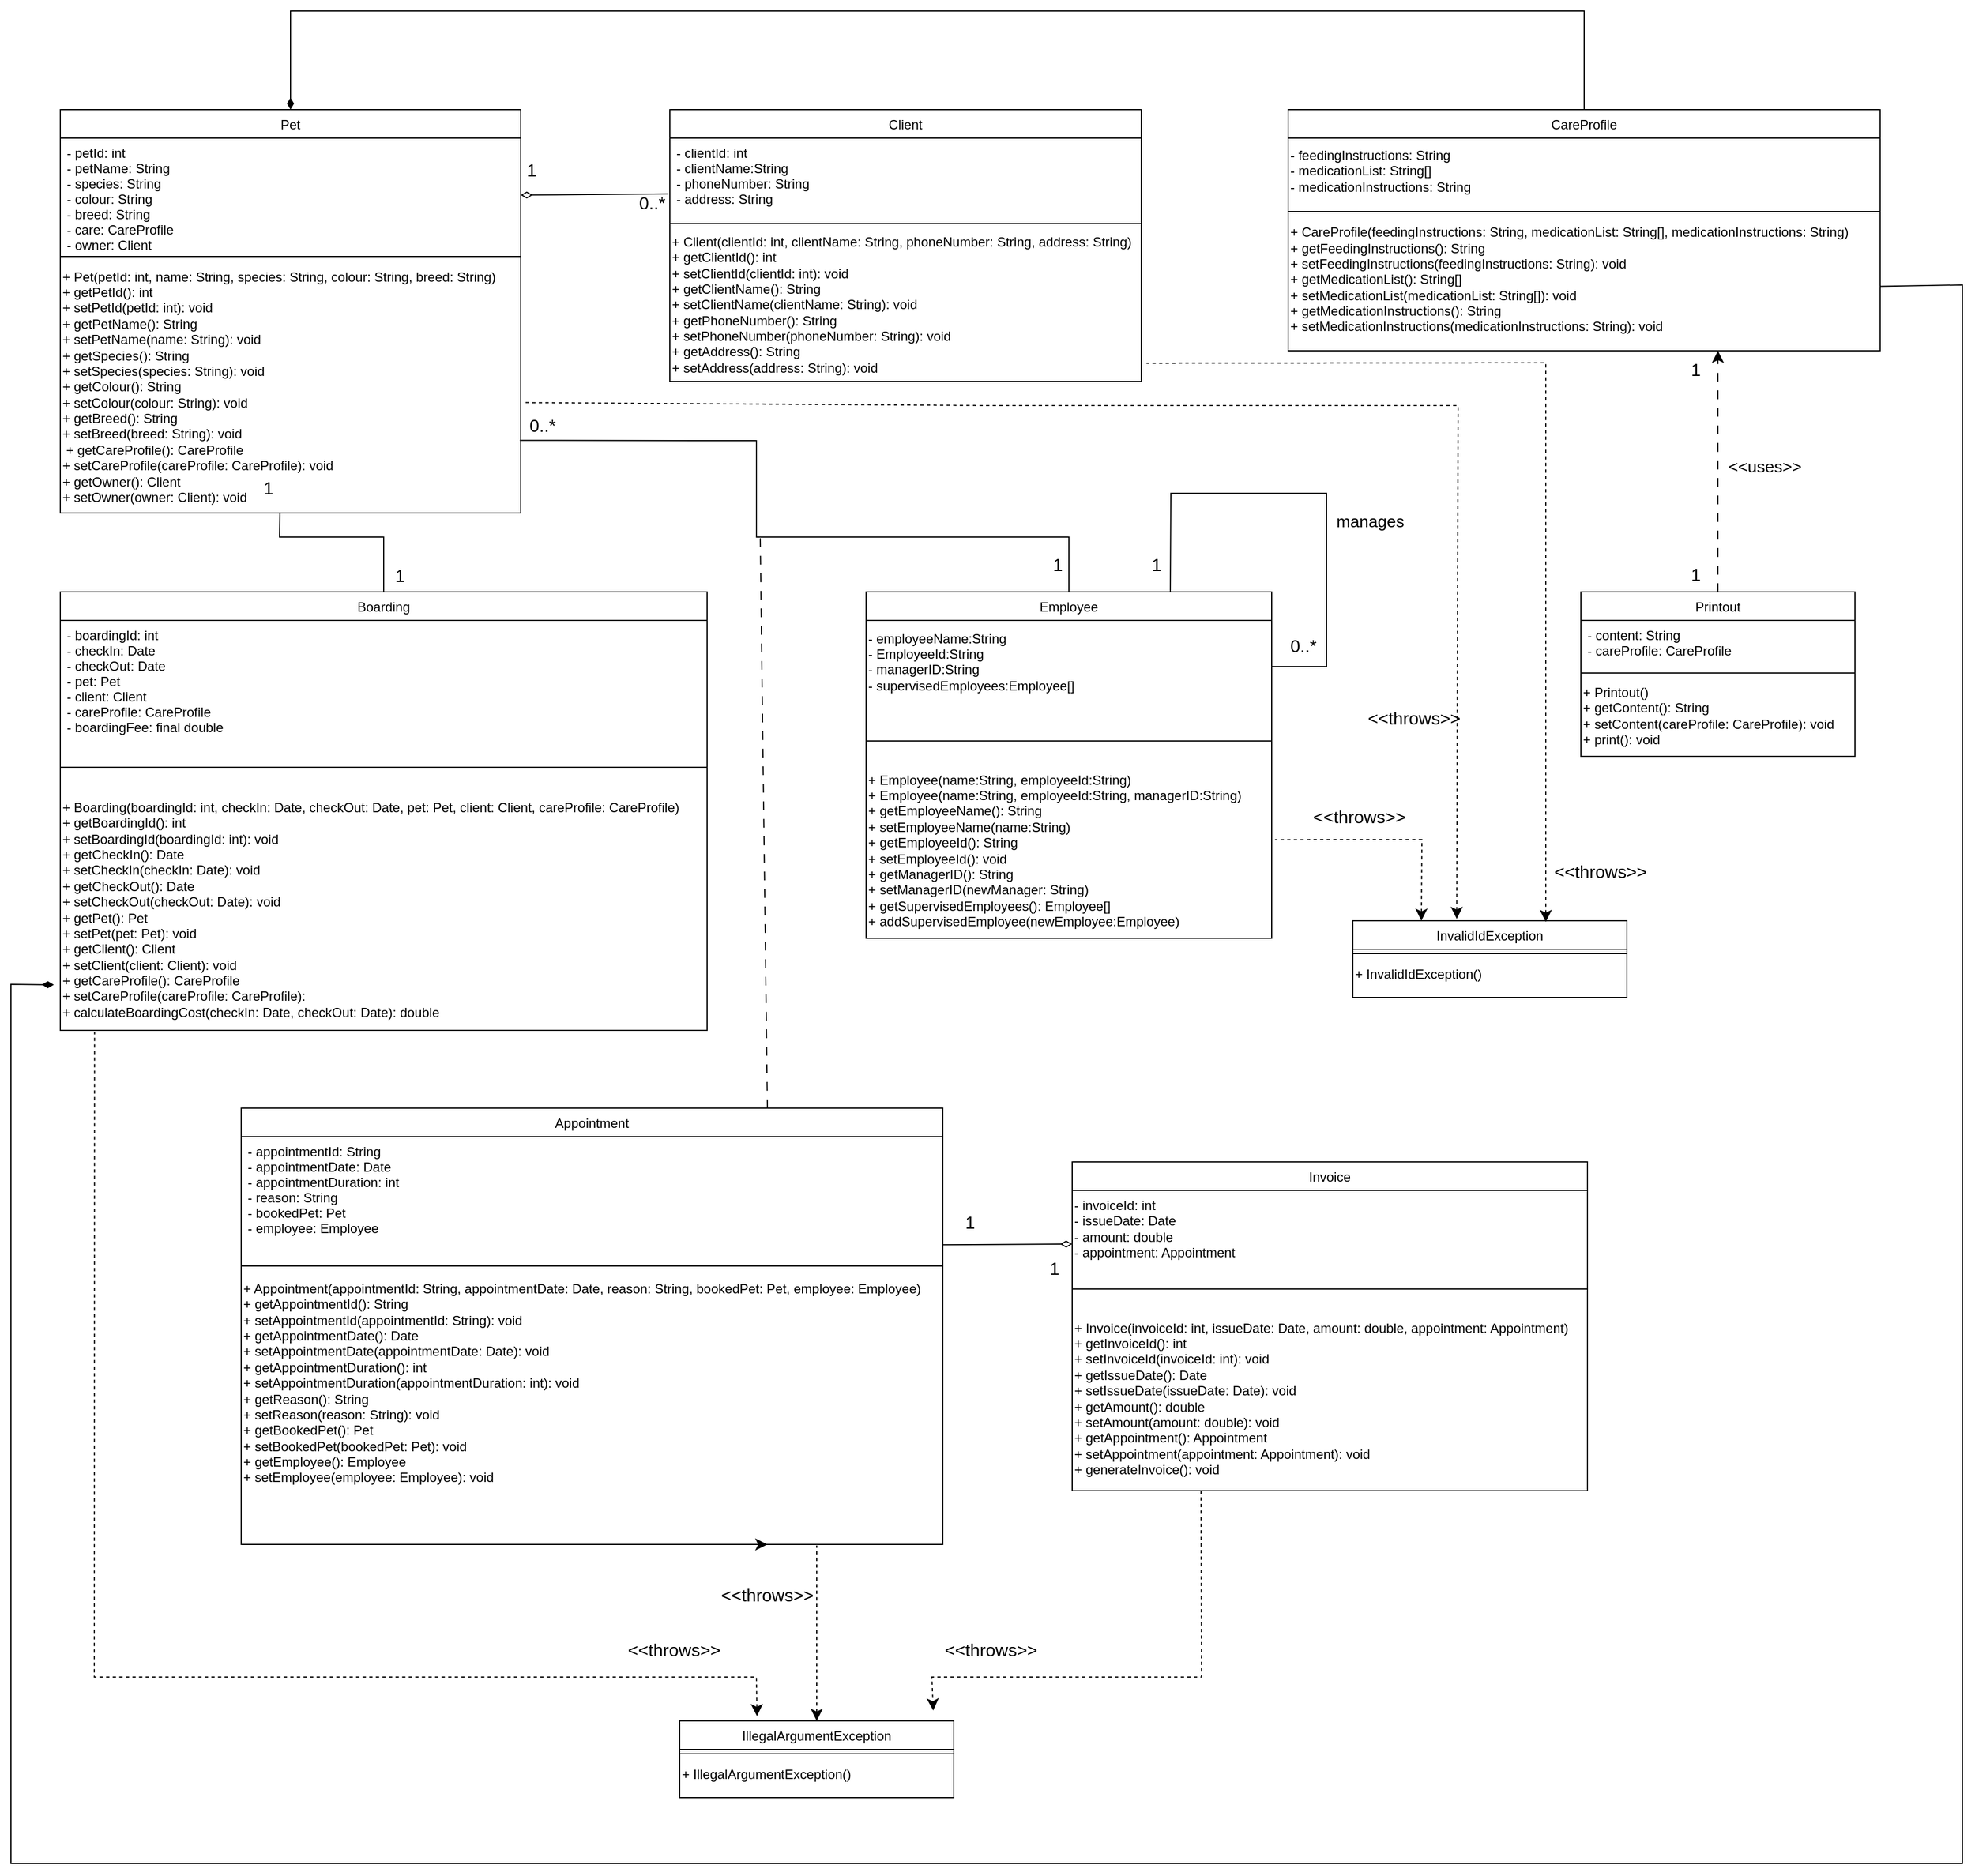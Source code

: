 <mxfile>
    <diagram id="Ht1ZjIOLPsYTiyKKzyRw" name="Page-1">
        <mxGraphModel dx="1470" dy="1567" grid="1" gridSize="10" guides="1" tooltips="1" connect="1" arrows="1" fold="1" page="1" pageScale="1" pageWidth="850" pageHeight="1100" math="0" shadow="0">
            <root>
                <mxCell id="0"/>
                <mxCell id="1" parent="0"/>
                <mxCell id="2" value="Pet" style="swimlane;fontStyle=0;align=center;verticalAlign=top;childLayout=stackLayout;horizontal=1;startSize=26;horizontalStack=0;resizeParent=1;resizeLast=0;collapsible=1;marginBottom=0;rounded=0;shadow=0;strokeWidth=1;" vertex="1" parent="1">
                    <mxGeometry x="-715" y="90" width="420" height="368" as="geometry">
                        <mxRectangle x="550" y="140" width="160" height="26" as="alternateBounds"/>
                    </mxGeometry>
                </mxCell>
                <mxCell id="3" value="- petId: int&#10;- petName: String&#10;- species: String&#10;- colour: String&#10;- breed: String&#10;- care: CareProfile&#10;- owner: Client&#10;&#10;" style="text;align=left;verticalAlign=top;spacingLeft=4;spacingRight=4;overflow=hidden;rotatable=0;points=[[0,0.5],[1,0.5]];portConstraint=eastwest;" vertex="1" parent="2">
                    <mxGeometry y="26" width="420" height="104" as="geometry"/>
                </mxCell>
                <mxCell id="4" value="" style="line;html=1;strokeWidth=1;align=left;verticalAlign=middle;spacingTop=-1;spacingLeft=3;spacingRight=3;rotatable=0;labelPosition=right;points=[];portConstraint=eastwest;" vertex="1" parent="2">
                    <mxGeometry y="130" width="420" height="8" as="geometry"/>
                </mxCell>
                <mxCell id="5" value="&lt;div&gt;&lt;span style=&quot;background-color: initial;&quot;&gt;+ Pet(&lt;/span&gt;&lt;span style=&quot;background-color: initial;&quot;&gt;petId: int,&amp;nbsp;&lt;/span&gt;&lt;span style=&quot;background-color: initial;&quot;&gt;name: String, &lt;/span&gt;&lt;span style=&quot;background-color: initial;&quot;&gt;species: String,&lt;/span&gt;&lt;span style=&quot;background-color: initial;&quot;&gt;&amp;nbsp;colour: String, &lt;/span&gt;&lt;span style=&quot;background-color: initial;&quot;&gt;breed: String)&lt;/span&gt;&lt;br&gt;&lt;/div&gt;&lt;div&gt;+ getPetId(): int&lt;/div&gt;&lt;div&gt;+ setPetId(petId: int): void&lt;/div&gt;&lt;div&gt;+ getPetName(): String&lt;/div&gt;&lt;div style=&quot;&quot;&gt;+ setPetName(name: String): void&lt;/div&gt;&lt;div style=&quot;&quot;&gt;+ getSpecies(): String&lt;/div&gt;&lt;div&gt;+ setSpecies(species: String): void&lt;/div&gt;&lt;div&gt;+ getColour(): String&lt;/div&gt;&lt;div&gt;+ setColour(colour: String): void&amp;nbsp;&lt;/div&gt;&lt;div&gt;+ getBreed(): String&lt;/div&gt;&lt;div&gt;+ setBreed(breed: String): void&lt;/div&gt;&lt;div&gt;&amp;nbsp;+ getCareProfile(): CareProfile&lt;/div&gt;&lt;div&gt;+ setCareProfile(careProfile: CareProfile): void&lt;br&gt;&lt;/div&gt;&lt;div&gt;&lt;div&gt;+ getOwner(): Client&lt;/div&gt;&lt;div&gt;+ setOwner(owner: Client): void&lt;/div&gt;&lt;/div&gt;" style="text;html=1;align=left;verticalAlign=middle;resizable=0;points=[];autosize=1;strokeColor=none;fillColor=none;" vertex="1" parent="2">
                    <mxGeometry y="138" width="420" height="230" as="geometry"/>
                </mxCell>
                <mxCell id="6" value="Client" style="swimlane;fontStyle=0;align=center;verticalAlign=top;childLayout=stackLayout;horizontal=1;startSize=26;horizontalStack=0;resizeParent=1;resizeLast=0;collapsible=1;marginBottom=0;rounded=0;shadow=0;strokeWidth=1;" vertex="1" parent="1">
                    <mxGeometry x="-159" y="90" width="430" height="248" as="geometry">
                        <mxRectangle x="550" y="140" width="160" height="26" as="alternateBounds"/>
                    </mxGeometry>
                </mxCell>
                <mxCell id="7" value="- clientId: int&#10;- clientName:String&#10;- phoneNumber: String&#10;- address: String" style="text;align=left;verticalAlign=top;spacingLeft=4;spacingRight=4;overflow=hidden;rotatable=0;points=[[0,0.5],[1,0.5]];portConstraint=eastwest;" vertex="1" parent="6">
                    <mxGeometry y="26" width="430" height="74" as="geometry"/>
                </mxCell>
                <mxCell id="8" value="" style="line;html=1;strokeWidth=1;align=left;verticalAlign=middle;spacingTop=-1;spacingLeft=3;spacingRight=3;rotatable=0;labelPosition=right;points=[];portConstraint=eastwest;" vertex="1" parent="6">
                    <mxGeometry y="100" width="430" height="8" as="geometry"/>
                </mxCell>
                <mxCell id="9" value="&lt;div&gt;+ Client(clientId: int, clientName: String, phoneNumber: String, address: String)&lt;/div&gt;&lt;div&gt;+ getClientId(): int&amp;nbsp;&lt;/div&gt;&lt;div&gt;+ setClientId(clientId: int): void&lt;/div&gt;&lt;div&gt;+ getClientName(): String&lt;/div&gt;&lt;div&gt;+ setClientName(clientName: String): void&lt;/div&gt;&lt;div&gt;+ getPhoneNumber(): String&lt;/div&gt;&lt;div&gt;+ setPhoneNumber(phoneNumber: String): void&lt;/div&gt;&lt;div&gt;+ getAddress(): String&lt;/div&gt;&lt;div&gt;+ setAddress(address: String): void&amp;nbsp;&lt;/div&gt;" style="text;html=1;align=left;verticalAlign=middle;resizable=0;points=[];autosize=1;strokeColor=none;fillColor=none;" vertex="1" parent="6">
                    <mxGeometry y="108" width="430" height="140" as="geometry"/>
                </mxCell>
                <mxCell id="10" style="edgeStyle=none;curved=0;rounded=0;orthogonalLoop=1;jettySize=auto;html=1;exitX=0.5;exitY=0;exitDx=0;exitDy=0;entryX=0.5;entryY=0;entryDx=0;entryDy=0;fontSize=12;startSize=8;endSize=8;endArrow=diamondThin;endFill=1;" edge="1" parent="1" source="11" target="2">
                    <mxGeometry relative="1" as="geometry">
                        <Array as="points">
                            <mxPoint x="675"/>
                            <mxPoint x="70"/>
                            <mxPoint x="-505"/>
                        </Array>
                    </mxGeometry>
                </mxCell>
                <mxCell id="11" value="CareProfile" style="swimlane;fontStyle=0;align=center;verticalAlign=top;childLayout=stackLayout;horizontal=1;startSize=26;horizontalStack=0;resizeParent=1;resizeLast=0;collapsible=1;marginBottom=0;rounded=0;shadow=0;strokeWidth=1;" vertex="1" parent="1">
                    <mxGeometry x="405" y="90" width="540" height="220" as="geometry">
                        <mxRectangle x="550" y="140" width="160" height="26" as="alternateBounds"/>
                    </mxGeometry>
                </mxCell>
                <mxCell id="12" value="&lt;span style=&quot;&quot;&gt;- feedingInstructions: String&lt;/span&gt;&lt;br style=&quot;padding: 0px; margin: 0px;&quot;&gt;&lt;div style=&quot;&quot;&gt;&lt;span style=&quot;background-color: initial;&quot;&gt;- medicationList: String[]&lt;/span&gt;&lt;/div&gt;&lt;span style=&quot;&quot;&gt;&lt;div style=&quot;&quot;&gt;&lt;span style=&quot;background-color: initial;&quot;&gt;- medicationInstructions: String&lt;/span&gt;&lt;/div&gt;&lt;/span&gt;" style="text;html=1;align=left;verticalAlign=middle;resizable=0;points=[];autosize=1;strokeColor=none;fillColor=none;" vertex="1" parent="11">
                    <mxGeometry y="26" width="540" height="60" as="geometry"/>
                </mxCell>
                <mxCell id="13" value="" style="line;html=1;strokeWidth=1;align=left;verticalAlign=middle;spacingTop=-1;spacingLeft=3;spacingRight=3;rotatable=0;labelPosition=right;points=[];portConstraint=eastwest;" vertex="1" parent="11">
                    <mxGeometry y="86" width="540" height="14" as="geometry"/>
                </mxCell>
                <mxCell id="14" value="&lt;div&gt;+ CareProfile(feedingInstructions: String, medicationList: String[], medicationInstructions: String)&lt;/div&gt;&lt;div&gt;+ getFeedingInstructions(): String&lt;/div&gt;&lt;div&gt;+ setFeedingInstructions(feedingInstructions: String): void&lt;/div&gt;&lt;div&gt;+ getMedicationList(): String[]&lt;/div&gt;&lt;div&gt;+ setMedicationList(medicationList: String[]): void&lt;/div&gt;&lt;div&gt;+ getMedicationInstructions(): String&lt;/div&gt;&lt;div&gt;+ setMedicationInstructions(medicationInstructions: String): void&lt;/div&gt;" style="text;html=1;align=left;verticalAlign=middle;resizable=0;points=[];autosize=1;strokeColor=none;fillColor=none;" vertex="1" parent="11">
                    <mxGeometry y="100" width="540" height="110" as="geometry"/>
                </mxCell>
                <mxCell id="15" value="Boarding" style="swimlane;fontStyle=0;align=center;verticalAlign=top;childLayout=stackLayout;horizontal=1;startSize=26;horizontalStack=0;resizeParent=1;resizeLast=0;collapsible=1;marginBottom=0;rounded=0;shadow=0;strokeWidth=1;" vertex="1" parent="1">
                    <mxGeometry x="-715" y="530" width="590" height="400" as="geometry">
                        <mxRectangle x="550" y="140" width="160" height="26" as="alternateBounds"/>
                    </mxGeometry>
                </mxCell>
                <mxCell id="16" value="- boardingId: int&#10;- checkIn: Date&#10;- checkOut: Date&#10;- pet: Pet&#10;- client: Client&#10;- careProfile: CareProfile&#10;- boardingFee: final double&#10;" style="text;align=left;verticalAlign=top;spacingLeft=4;spacingRight=4;overflow=hidden;rotatable=0;points=[[0,0.5],[1,0.5]];portConstraint=eastwest;" vertex="1" parent="15">
                    <mxGeometry y="26" width="590" height="114" as="geometry"/>
                </mxCell>
                <mxCell id="17" value="" style="line;html=1;strokeWidth=1;align=left;verticalAlign=middle;spacingTop=-1;spacingLeft=3;spacingRight=3;rotatable=0;labelPosition=right;points=[];portConstraint=eastwest;" vertex="1" parent="15">
                    <mxGeometry y="140" width="590" height="40" as="geometry"/>
                </mxCell>
                <mxCell id="18" value="&lt;div&gt;+ Boarding(boardingId: int, checkIn: Date, checkOut: Date, pet: Pet, client: Client, careProfile: CareProfile)&lt;/div&gt;&lt;div&gt;+ getBoardingId(): int&lt;/div&gt;&lt;div&gt;+ setBoardingId(boardingId: int): void&lt;/div&gt;&lt;div&gt;+ getCheckIn(): Date&lt;/div&gt;&lt;div&gt;+ setCheckIn(checkIn: Date): void&lt;/div&gt;&lt;div&gt;+ getCheckOut(): Date&lt;/div&gt;&lt;div&gt;+ setCheckOut(checkOut: Date): void&lt;/div&gt;&lt;div&gt;+ getPet(): Pet&lt;/div&gt;&lt;div&gt;+ setPet(pet: Pet): void&lt;/div&gt;&lt;div&gt;+ getClient(): Client&lt;/div&gt;&lt;div&gt;+ setClient(client: Client): void&lt;/div&gt;&lt;div&gt;+ getCareProfile(): CareProfile&lt;/div&gt;&lt;div&gt;+ setCareProfile(careProfile: CareProfile):&lt;/div&gt;&lt;div&gt;+ calculateBoardingCost(&lt;span style=&quot;background-color: initial;&quot;&gt;checkIn: Date, checkOut: Date&lt;/span&gt;&lt;span style=&quot;background-color: initial;&quot;&gt;): double&lt;/span&gt;&lt;/div&gt;" style="text;html=1;align=left;verticalAlign=middle;resizable=0;points=[];autosize=1;strokeColor=none;fillColor=none;" vertex="1" parent="15">
                    <mxGeometry y="180" width="590" height="220" as="geometry"/>
                </mxCell>
                <mxCell id="19" style="edgeStyle=none;curved=1;rounded=0;orthogonalLoop=1;jettySize=auto;html=1;exitX=0.5;exitY=0;exitDx=0;exitDy=0;fontSize=12;startSize=8;endSize=8;dashed=1;dashPattern=8 8;" edge="1" parent="1" source="20">
                    <mxGeometry relative="1" as="geometry">
                        <mxPoint x="797" y="310" as="targetPoint"/>
                    </mxGeometry>
                </mxCell>
                <mxCell id="20" value="Printout" style="swimlane;fontStyle=0;align=center;verticalAlign=top;childLayout=stackLayout;horizontal=1;startSize=26;horizontalStack=0;resizeParent=1;resizeLast=0;collapsible=1;marginBottom=0;rounded=0;shadow=0;strokeWidth=1;" vertex="1" parent="1">
                    <mxGeometry x="672" y="530" width="250" height="150" as="geometry">
                        <mxRectangle x="550" y="140" width="160" height="26" as="alternateBounds"/>
                    </mxGeometry>
                </mxCell>
                <mxCell id="21" value="- content: String&#10;- careProfile: CareProfile   " style="text;align=left;verticalAlign=top;spacingLeft=4;spacingRight=4;overflow=hidden;rotatable=0;points=[[0,0.5],[1,0.5]];portConstraint=eastwest;" vertex="1" parent="20">
                    <mxGeometry y="26" width="250" height="44" as="geometry"/>
                </mxCell>
                <mxCell id="22" value="" style="line;html=1;strokeWidth=1;align=left;verticalAlign=middle;spacingTop=-1;spacingLeft=3;spacingRight=3;rotatable=0;labelPosition=right;points=[];portConstraint=eastwest;" vertex="1" parent="20">
                    <mxGeometry y="70" width="250" height="8" as="geometry"/>
                </mxCell>
                <mxCell id="23" value="&lt;div&gt;+ Printout()&lt;/div&gt;&lt;div&gt;+ getContent(): String&lt;/div&gt;&lt;div&gt;+ setContent(careProfile: CareProfile): void&lt;/div&gt;&lt;div&gt;+ print(): void&lt;/div&gt;" style="text;html=1;align=left;verticalAlign=middle;resizable=0;points=[];autosize=1;strokeColor=none;fillColor=none;" vertex="1" parent="20">
                    <mxGeometry y="78" width="250" height="70" as="geometry"/>
                </mxCell>
                <mxCell id="24" value="Employee" style="swimlane;fontStyle=0;align=center;verticalAlign=top;childLayout=stackLayout;horizontal=1;startSize=26;horizontalStack=0;resizeParent=1;resizeLast=0;collapsible=1;marginBottom=0;rounded=0;shadow=0;strokeWidth=1;" vertex="1" parent="1">
                    <mxGeometry x="20" y="530" width="370" height="316" as="geometry">
                        <mxRectangle x="550" y="140" width="160" height="26" as="alternateBounds"/>
                    </mxGeometry>
                </mxCell>
                <mxCell id="25" value="&lt;div&gt;- employeeName:String&lt;/div&gt;&lt;div&gt;- EmployeeId:String&lt;/div&gt;&lt;div&gt;- managerID:String&lt;/div&gt;&lt;div&gt;- supervisedEmployees:Employee[]&lt;/div&gt;&lt;div&gt;&lt;br&gt;&lt;/div&gt;" style="text;html=1;align=left;verticalAlign=middle;resizable=0;points=[];autosize=1;strokeColor=none;fillColor=none;" vertex="1" parent="24">
                    <mxGeometry y="26" width="370" height="90" as="geometry"/>
                </mxCell>
                <mxCell id="26" value="" style="line;html=1;strokeWidth=1;align=left;verticalAlign=middle;spacingTop=-1;spacingLeft=3;spacingRight=3;rotatable=0;labelPosition=right;points=[];portConstraint=eastwest;" vertex="1" parent="24">
                    <mxGeometry y="116" width="370" height="40" as="geometry"/>
                </mxCell>
                <mxCell id="27" value="&lt;div&gt;+ Employee(name:String, employeeId:String)&lt;br&gt;+ Employee(name:String, employeeId:String, managerID:String)&lt;br&gt;+ getEmployeeName(): String&lt;br&gt;+ setEmployeeName(name:String)&lt;br&gt;+ getEmployeeId(): String&lt;/div&gt;&lt;div&gt;+ setEmployeeId(): void&lt;br&gt;+ getManagerID(): String&lt;br&gt;+ setManagerID(newManager: String)&lt;br&gt;+ getSupervisedEmployees(): Employee[]&lt;/div&gt;&lt;div&gt;+ addSupervisedEmployee(newEmployee:Employee)&lt;br&gt;&lt;/div&gt;" style="text;html=1;align=left;verticalAlign=middle;resizable=0;points=[];autosize=1;strokeColor=none;fillColor=none;" vertex="1" parent="24">
                    <mxGeometry y="156" width="370" height="160" as="geometry"/>
                </mxCell>
                <mxCell id="28" style="edgeStyle=none;curved=0;rounded=0;orthogonalLoop=1;jettySize=auto;html=1;exitX=0.75;exitY=0;exitDx=0;exitDy=0;entryX=0.999;entryY=0.468;entryDx=0;entryDy=0;entryPerimeter=0;fontSize=12;startSize=8;endSize=8;endArrow=none;endFill=0;" edge="1" parent="24" source="24" target="25">
                    <mxGeometry relative="1" as="geometry">
                        <Array as="points">
                            <mxPoint x="278" y="-90"/>
                            <mxPoint x="420" y="-90"/>
                            <mxPoint x="420" y="68"/>
                        </Array>
                    </mxGeometry>
                </mxCell>
                <mxCell id="29" style="edgeStyle=none;curved=1;rounded=0;orthogonalLoop=1;jettySize=auto;html=1;exitX=0.75;exitY=0;exitDx=0;exitDy=0;fontSize=12;startSize=8;endSize=8;dashed=1;endArrow=none;endFill=0;dashPattern=8 8;" edge="1" parent="1" source="30">
                    <mxGeometry relative="1" as="geometry">
                        <mxPoint x="-76.538" y="480" as="targetPoint"/>
                    </mxGeometry>
                </mxCell>
                <mxCell id="30" value="Appointment" style="swimlane;fontStyle=0;align=center;verticalAlign=top;childLayout=stackLayout;horizontal=1;startSize=26;horizontalStack=0;resizeParent=1;resizeLast=0;collapsible=1;marginBottom=0;rounded=0;shadow=0;strokeWidth=1;" vertex="1" parent="1">
                    <mxGeometry x="-550" y="1001" width="640" height="398" as="geometry">
                        <mxRectangle x="550" y="140" width="160" height="26" as="alternateBounds"/>
                    </mxGeometry>
                </mxCell>
                <mxCell id="31" value="- appointmentId: String &#10;- appointmentDate: Date&#10;- appointmentDuration: int&#10;- reason: String&#10;- bookedPet: Pet&#10;- employee: Employee" style="text;align=left;verticalAlign=top;spacingLeft=4;spacingRight=4;overflow=hidden;rotatable=0;points=[[0,0.5],[1,0.5]];portConstraint=eastwest;" vertex="1" parent="30">
                    <mxGeometry y="26" width="640" height="114" as="geometry"/>
                </mxCell>
                <mxCell id="32" value="" style="line;html=1;strokeWidth=1;align=left;verticalAlign=middle;spacingTop=-1;spacingLeft=3;spacingRight=3;rotatable=0;labelPosition=right;points=[];portConstraint=eastwest;" vertex="1" parent="30">
                    <mxGeometry y="140" width="640" height="8" as="geometry"/>
                </mxCell>
                <mxCell id="33" value="&lt;div&gt;+ Appointment(appointmentId: String, appointmentDate: Date, reason: String, bookedPet: Pet, employee: Employee)&lt;/div&gt;&lt;div&gt;+ getAppointmentId(): String&lt;/div&gt;&lt;div&gt;+ setAppointmentId(appointmentId: String): void&lt;/div&gt;&lt;div&gt;+ getAppointmentDate(): Date&amp;nbsp;&lt;/div&gt;&lt;div&gt;+ setAppointmentDate(appointmentDate: Date): void&lt;/div&gt;&lt;div&gt;+ getA&lt;span style=&quot;background-color: initial;&quot;&gt;ppointmentDuration(): int&lt;/span&gt;&lt;/div&gt;&lt;div&gt;+ setA&lt;span style=&quot;background-color: initial;&quot;&gt;ppointmentDuration(appointmentDuration: int): void&lt;/span&gt;&lt;/div&gt;&lt;div&gt;+ getReason(): String&amp;nbsp;&lt;/div&gt;&lt;div&gt;+ setReason(reason: String): void&amp;nbsp;&lt;/div&gt;&lt;div&gt;+ getBookedPet(): Pet&lt;/div&gt;&lt;div&gt;+ setBookedPet(bookedPet: Pet): void&lt;/div&gt;&lt;div&gt;+ getEmployee(): Employee&lt;/div&gt;&lt;div&gt;+ setEmployee(employee: Employee): void&lt;/div&gt;&lt;div&gt;&amp;nbsp; &amp;nbsp;&amp;nbsp;&lt;br&gt;&lt;/div&gt;" style="text;html=1;align=left;verticalAlign=middle;resizable=0;points=[];autosize=1;strokeColor=none;fillColor=none;" vertex="1" parent="30">
                    <mxGeometry y="148" width="640" height="220" as="geometry"/>
                </mxCell>
                <mxCell id="34" style="edgeStyle=none;curved=1;rounded=0;orthogonalLoop=1;jettySize=auto;html=1;exitX=0.5;exitY=1;exitDx=0;exitDy=0;entryX=0.75;entryY=1;entryDx=0;entryDy=0;fontSize=12;startSize=8;endSize=8;" edge="1" parent="30">
                    <mxGeometry relative="1" as="geometry">
                        <mxPoint x="320" y="398" as="sourcePoint"/>
                        <mxPoint x="480.0" y="398" as="targetPoint"/>
                    </mxGeometry>
                </mxCell>
                <mxCell id="35" value="Invoice" style="swimlane;fontStyle=0;align=center;verticalAlign=top;childLayout=stackLayout;horizontal=1;startSize=26;horizontalStack=0;resizeParent=1;resizeLast=0;collapsible=1;marginBottom=0;rounded=0;shadow=0;strokeWidth=1;" vertex="1" parent="1">
                    <mxGeometry x="208" y="1050" width="470" height="300" as="geometry">
                        <mxRectangle x="550" y="140" width="160" height="26" as="alternateBounds"/>
                    </mxGeometry>
                </mxCell>
                <mxCell id="36" value="&lt;div&gt;- invoiceId: int&lt;/div&gt;&lt;div&gt;- issueDate: Date&lt;/div&gt;&lt;div&gt;- amount: double&lt;span style=&quot;background-color: initial;&quot;&gt;&amp;nbsp; &amp;nbsp; &amp;nbsp; &amp;nbsp; &amp;nbsp; &amp;nbsp; &amp;nbsp; &amp;nbsp; &amp;nbsp; &amp;nbsp;&lt;/span&gt;&lt;/div&gt;&lt;div&gt;- appointment: Appointment&lt;/div&gt;" style="text;html=1;align=left;verticalAlign=middle;resizable=0;points=[];autosize=1;strokeColor=none;fillColor=none;" vertex="1" parent="35">
                    <mxGeometry y="26" width="470" height="70" as="geometry"/>
                </mxCell>
                <mxCell id="37" value="" style="line;html=1;strokeWidth=1;align=left;verticalAlign=middle;spacingTop=-1;spacingLeft=3;spacingRight=3;rotatable=0;labelPosition=right;points=[];portConstraint=eastwest;" vertex="1" parent="35">
                    <mxGeometry y="96" width="470" height="40" as="geometry"/>
                </mxCell>
                <mxCell id="38" value="&lt;div&gt;&lt;div&gt;+ Invoice(invoiceId: int, issueDate: Date, amount: double, appointment: Appointment)&lt;/div&gt;&lt;div&gt;+ getInvoiceId(): int&amp;nbsp;&lt;/div&gt;&lt;div&gt;+ setInvoiceId(invoiceId: int): void&lt;/div&gt;&lt;div&gt;+ getIssueDate(): Date&lt;/div&gt;&lt;div&gt;+ setIssueDate(issueDate: Date): void&lt;/div&gt;&lt;div&gt;+ getAmount(): double&lt;/div&gt;&lt;div&gt;+ setAmount(amount: double): void&lt;/div&gt;&lt;div&gt;+ getAppointment(): Appointment&lt;/div&gt;&lt;div&gt;+ setAppointment(appointment: Appointment): void&lt;/div&gt;&lt;div&gt;+ generateInvoice(): void&lt;/div&gt;&lt;/div&gt;" style="text;html=1;align=left;verticalAlign=middle;resizable=0;points=[];autosize=1;strokeColor=none;fillColor=none;" vertex="1" parent="35">
                    <mxGeometry y="136" width="470" height="160" as="geometry"/>
                </mxCell>
                <mxCell id="39" style="edgeStyle=none;curved=1;rounded=0;orthogonalLoop=1;jettySize=auto;html=1;exitX=1;exitY=0.5;exitDx=0;exitDy=0;entryX=-0.003;entryY=0.688;entryDx=0;entryDy=0;entryPerimeter=0;fontSize=12;startSize=8;endSize=8;endArrow=none;endFill=0;startArrow=diamondThin;startFill=0;" edge="1" parent="1" source="3" target="7">
                    <mxGeometry relative="1" as="geometry"/>
                </mxCell>
                <mxCell id="40" value="1" style="text;html=1;align=center;verticalAlign=middle;whiteSpace=wrap;rounded=0;fontSize=16;" vertex="1" parent="1">
                    <mxGeometry x="-290" y="140" width="10" height="10" as="geometry"/>
                </mxCell>
                <mxCell id="41" value="0..*" style="text;html=1;align=center;verticalAlign=middle;whiteSpace=wrap;rounded=0;fontSize=16;" vertex="1" parent="1">
                    <mxGeometry x="-180" y="170" width="10" height="10" as="geometry"/>
                </mxCell>
                <mxCell id="42" style="edgeStyle=none;curved=0;rounded=0;orthogonalLoop=1;jettySize=auto;html=1;exitX=0.5;exitY=0;exitDx=0;exitDy=0;entryX=0.477;entryY=0.998;entryDx=0;entryDy=0;entryPerimeter=0;fontSize=12;startSize=8;endSize=8;endArrow=none;endFill=0;startArrow=none;startFill=0;" edge="1" parent="1" source="15" target="5">
                    <mxGeometry relative="1" as="geometry">
                        <Array as="points">
                            <mxPoint x="-420" y="480"/>
                            <mxPoint x="-515" y="480"/>
                        </Array>
                    </mxGeometry>
                </mxCell>
                <mxCell id="43" value="1" style="text;html=1;align=center;verticalAlign=middle;whiteSpace=wrap;rounded=0;fontSize=16;" vertex="1" parent="1">
                    <mxGeometry x="-530" y="430" width="10" height="10" as="geometry"/>
                </mxCell>
                <mxCell id="44" value="1" style="text;html=1;align=center;verticalAlign=middle;whiteSpace=wrap;rounded=0;fontSize=16;" vertex="1" parent="1">
                    <mxGeometry x="-410" y="510" width="10" height="10" as="geometry"/>
                </mxCell>
                <mxCell id="45" style="edgeStyle=none;curved=0;rounded=0;orthogonalLoop=1;jettySize=auto;html=1;exitX=0.5;exitY=0;exitDx=0;exitDy=0;entryX=0.998;entryY=0.712;entryDx=0;entryDy=0;entryPerimeter=0;fontSize=12;startSize=8;endSize=8;startArrow=none;startFill=0;endArrow=none;endFill=0;" edge="1" parent="1" source="24" target="5">
                    <mxGeometry relative="1" as="geometry">
                        <Array as="points">
                            <mxPoint x="205" y="480"/>
                            <mxPoint x="-80" y="480"/>
                            <mxPoint x="-80" y="392"/>
                        </Array>
                    </mxGeometry>
                </mxCell>
                <mxCell id="46" value="0..*" style="text;html=1;align=center;verticalAlign=middle;whiteSpace=wrap;rounded=0;fontSize=16;" vertex="1" parent="1">
                    <mxGeometry x="-280" y="373" width="10" height="10" as="geometry"/>
                </mxCell>
                <mxCell id="47" value="1" style="text;html=1;align=center;verticalAlign=middle;whiteSpace=wrap;rounded=0;fontSize=16;" vertex="1" parent="1">
                    <mxGeometry x="190" y="500" width="10" height="10" as="geometry"/>
                </mxCell>
                <mxCell id="48" value="&lt;font style=&quot;font-size: 15px;&quot;&gt;manages&lt;/font&gt;" style="text;html=1;align=center;verticalAlign=middle;whiteSpace=wrap;rounded=0;fontSize=16;" vertex="1" parent="1">
                    <mxGeometry x="450" y="450" width="60" height="30" as="geometry"/>
                </mxCell>
                <mxCell id="49" value="1" style="text;html=1;align=center;verticalAlign=middle;whiteSpace=wrap;rounded=0;fontSize=16;" vertex="1" parent="1">
                    <mxGeometry x="280" y="500" width="10" height="10" as="geometry"/>
                </mxCell>
                <mxCell id="50" value="0..*" style="text;html=1;align=center;verticalAlign=middle;whiteSpace=wrap;rounded=0;fontSize=16;" vertex="1" parent="1">
                    <mxGeometry x="414" y="574" width="10" height="10" as="geometry"/>
                </mxCell>
                <mxCell id="51" value="&lt;font style=&quot;font-size: 15px;&quot;&gt;&amp;lt;&lt;font style=&quot;font-size: 15px;&quot;&gt;&amp;lt;uses&amp;gt;&amp;gt;&lt;/font&gt;&lt;/font&gt;" style="text;html=1;align=center;verticalAlign=middle;whiteSpace=wrap;rounded=0;fontSize=16;" vertex="1" parent="1">
                    <mxGeometry x="810" y="400" width="60" height="30" as="geometry"/>
                </mxCell>
                <mxCell id="52" value="1" style="text;html=1;align=center;verticalAlign=middle;whiteSpace=wrap;rounded=0;fontSize=16;" vertex="1" parent="1">
                    <mxGeometry x="772" y="322" width="10" height="10" as="geometry"/>
                </mxCell>
                <mxCell id="53" value="1" style="text;html=1;align=center;verticalAlign=middle;whiteSpace=wrap;rounded=0;fontSize=16;" vertex="1" parent="1">
                    <mxGeometry x="772" y="509" width="10" height="10" as="geometry"/>
                </mxCell>
                <mxCell id="54" value="IllegalArgumentException" style="swimlane;fontStyle=0;align=center;verticalAlign=top;childLayout=stackLayout;horizontal=1;startSize=26;horizontalStack=0;resizeParent=1;resizeLast=0;collapsible=1;marginBottom=0;rounded=0;shadow=0;strokeWidth=1;" vertex="1" parent="1">
                    <mxGeometry x="-150" y="1560" width="250" height="70" as="geometry">
                        <mxRectangle x="550" y="140" width="160" height="26" as="alternateBounds"/>
                    </mxGeometry>
                </mxCell>
                <mxCell id="55" value="" style="line;html=1;strokeWidth=1;align=left;verticalAlign=middle;spacingTop=-1;spacingLeft=3;spacingRight=3;rotatable=0;labelPosition=right;points=[];portConstraint=eastwest;" vertex="1" parent="54">
                    <mxGeometry y="26" width="250" height="8" as="geometry"/>
                </mxCell>
                <mxCell id="56" value="+ IllegalArgumentException()" style="text;html=1;align=left;verticalAlign=middle;resizable=0;points=[];autosize=1;strokeColor=none;fillColor=none;" vertex="1" parent="54">
                    <mxGeometry y="34" width="250" height="30" as="geometry"/>
                </mxCell>
                <mxCell id="57" style="edgeStyle=none;curved=0;rounded=0;orthogonalLoop=1;jettySize=auto;html=1;exitX=0.25;exitY=1;exitDx=0;exitDy=0;entryX=0.925;entryY=-0.136;entryDx=0;entryDy=0;entryPerimeter=0;fontSize=12;startSize=8;endSize=8;dashed=1;" edge="1" parent="1" source="35" target="54">
                    <mxGeometry relative="1" as="geometry">
                        <Array as="points">
                            <mxPoint x="326" y="1520"/>
                            <mxPoint x="80" y="1520"/>
                        </Array>
                    </mxGeometry>
                </mxCell>
                <mxCell id="58" style="edgeStyle=none;curved=0;rounded=0;orthogonalLoop=1;jettySize=auto;html=1;exitX=0.5;exitY=0;exitDx=0;exitDy=0;fontSize=12;startSize=8;endSize=8;startArrow=classic;startFill=1;endArrow=none;endFill=0;dashed=1;" edge="1" parent="1" source="54">
                    <mxGeometry relative="1" as="geometry">
                        <mxPoint x="-25" y="1400" as="targetPoint"/>
                    </mxGeometry>
                </mxCell>
                <mxCell id="59" style="edgeStyle=none;curved=0;rounded=0;orthogonalLoop=1;jettySize=auto;html=1;exitX=0.282;exitY=-0.062;exitDx=0;exitDy=0;entryX=0.053;entryY=1.006;entryDx=0;entryDy=0;entryPerimeter=0;fontSize=12;startSize=8;endSize=8;exitPerimeter=0;startArrow=classic;startFill=1;endArrow=none;endFill=0;dashed=1;" edge="1" parent="1" source="54" target="18">
                    <mxGeometry relative="1" as="geometry">
                        <Array as="points">
                            <mxPoint x="-80" y="1520"/>
                            <mxPoint x="-684" y="1520"/>
                        </Array>
                    </mxGeometry>
                </mxCell>
                <mxCell id="60" value="&amp;lt;&amp;lt;throws&amp;gt;&amp;gt;" style="text;html=1;align=center;verticalAlign=middle;whiteSpace=wrap;rounded=0;fontSize=16;" vertex="1" parent="1">
                    <mxGeometry x="-100" y="1430" width="60" height="30" as="geometry"/>
                </mxCell>
                <mxCell id="61" value="&amp;lt;&amp;lt;throws&amp;gt;&amp;gt;" style="text;html=1;align=center;verticalAlign=middle;whiteSpace=wrap;rounded=0;fontSize=16;" vertex="1" parent="1">
                    <mxGeometry x="104" y="1480" width="60" height="30" as="geometry"/>
                </mxCell>
                <mxCell id="62" value="&amp;lt;&amp;lt;throws&amp;gt;&amp;gt;" style="text;html=1;align=center;verticalAlign=middle;whiteSpace=wrap;rounded=0;fontSize=16;" vertex="1" parent="1">
                    <mxGeometry x="-185" y="1480" width="60" height="30" as="geometry"/>
                </mxCell>
                <mxCell id="63" value="InvalidIdException" style="swimlane;fontStyle=0;align=center;verticalAlign=top;childLayout=stackLayout;horizontal=1;startSize=26;horizontalStack=0;resizeParent=1;resizeLast=0;collapsible=1;marginBottom=0;rounded=0;shadow=0;strokeWidth=1;" vertex="1" parent="1">
                    <mxGeometry x="464" y="830" width="250" height="70" as="geometry">
                        <mxRectangle x="550" y="140" width="160" height="26" as="alternateBounds"/>
                    </mxGeometry>
                </mxCell>
                <mxCell id="64" value="" style="line;html=1;strokeWidth=1;align=left;verticalAlign=middle;spacingTop=-1;spacingLeft=3;spacingRight=3;rotatable=0;labelPosition=right;points=[];portConstraint=eastwest;" vertex="1" parent="63">
                    <mxGeometry y="26" width="250" height="8" as="geometry"/>
                </mxCell>
                <mxCell id="65" value="+ InvalidIdException()" style="text;html=1;align=left;verticalAlign=middle;resizable=0;points=[];autosize=1;strokeColor=none;fillColor=none;" vertex="1" parent="63">
                    <mxGeometry y="34" width="250" height="30" as="geometry"/>
                </mxCell>
                <mxCell id="66" style="edgeStyle=none;curved=0;rounded=0;orthogonalLoop=1;jettySize=auto;html=1;exitX=0.25;exitY=0;exitDx=0;exitDy=0;entryX=1.008;entryY=0.438;entryDx=0;entryDy=0;entryPerimeter=0;fontSize=12;startSize=8;endSize=8;dashed=1;startArrow=classic;startFill=1;endArrow=none;endFill=0;" edge="1" parent="1" source="63" target="27">
                    <mxGeometry relative="1" as="geometry">
                        <Array as="points">
                            <mxPoint x="527" y="756"/>
                        </Array>
                    </mxGeometry>
                </mxCell>
                <mxCell id="67" style="edgeStyle=none;curved=0;rounded=0;orthogonalLoop=1;jettySize=auto;html=1;exitX=0.379;exitY=-0.024;exitDx=0;exitDy=0;entryX=1.004;entryY=0.562;entryDx=0;entryDy=0;entryPerimeter=0;fontSize=12;startSize=8;endSize=8;exitPerimeter=0;dashed=1;startArrow=classic;startFill=1;endArrow=none;endFill=0;" edge="1" parent="1" source="63" target="5">
                    <mxGeometry relative="1" as="geometry">
                        <Array as="points">
                            <mxPoint x="560" y="360"/>
                            <mxPoint x="130" y="360"/>
                        </Array>
                    </mxGeometry>
                </mxCell>
                <mxCell id="68" style="edgeStyle=none;curved=0;rounded=0;orthogonalLoop=1;jettySize=auto;html=1;exitX=0.704;exitY=0.016;exitDx=0;exitDy=0;entryX=1.011;entryY=0.881;entryDx=0;entryDy=0;entryPerimeter=0;fontSize=12;startSize=8;endSize=8;exitPerimeter=0;dashed=1;startArrow=classic;startFill=1;endArrow=none;endFill=0;" edge="1" parent="1" source="63" target="9">
                    <mxGeometry relative="1" as="geometry">
                        <Array as="points">
                            <mxPoint x="640" y="321"/>
                        </Array>
                    </mxGeometry>
                </mxCell>
                <mxCell id="69" value="&amp;lt;&amp;lt;throws&amp;gt;&amp;gt;" style="text;html=1;align=center;verticalAlign=middle;whiteSpace=wrap;rounded=0;fontSize=16;" vertex="1" parent="1">
                    <mxGeometry x="660" y="770" width="60" height="30" as="geometry"/>
                </mxCell>
                <mxCell id="70" value="&amp;lt;&amp;lt;throws&amp;gt;&amp;gt;" style="text;html=1;align=center;verticalAlign=middle;whiteSpace=wrap;rounded=0;fontSize=16;" vertex="1" parent="1">
                    <mxGeometry x="440" y="720" width="60" height="30" as="geometry"/>
                </mxCell>
                <mxCell id="71" value="&amp;lt;&amp;lt;throws&amp;gt;&amp;gt;" style="text;html=1;align=center;verticalAlign=middle;whiteSpace=wrap;rounded=0;fontSize=16;" vertex="1" parent="1">
                    <mxGeometry x="490" y="630" width="60" height="30" as="geometry"/>
                </mxCell>
                <mxCell id="72" style="edgeStyle=none;curved=1;rounded=0;orthogonalLoop=1;jettySize=auto;html=1;exitX=0;exitY=0.25;exitDx=0;exitDy=0;entryX=0.999;entryY=0.865;entryDx=0;entryDy=0;entryPerimeter=0;fontSize=12;startSize=8;endSize=8;endArrow=none;endFill=0;startArrow=diamondThin;startFill=0;" edge="1" parent="1" source="35" target="31">
                    <mxGeometry relative="1" as="geometry"/>
                </mxCell>
                <mxCell id="73" value="1" style="text;html=1;align=center;verticalAlign=middle;whiteSpace=wrap;rounded=0;fontSize=16;" vertex="1" parent="1">
                    <mxGeometry x="110" y="1100" width="10" height="10" as="geometry"/>
                </mxCell>
                <mxCell id="74" value="1" style="text;html=1;align=center;verticalAlign=middle;whiteSpace=wrap;rounded=0;fontSize=16;" vertex="1" parent="1">
                    <mxGeometry x="187" y="1142" width="10" height="10" as="geometry"/>
                </mxCell>
                <mxCell id="75" style="edgeStyle=none;curved=0;rounded=0;orthogonalLoop=1;jettySize=auto;html=1;exitX=1;exitY=0.557;exitDx=0;exitDy=0;entryX=-0.01;entryY=0.811;entryDx=0;entryDy=0;entryPerimeter=0;fontSize=12;startSize=8;endSize=8;exitPerimeter=0;endArrow=diamondThin;endFill=1;" edge="1" parent="1" source="14" target="18">
                    <mxGeometry relative="1" as="geometry">
                        <Array as="points">
                            <mxPoint x="1020" y="250"/>
                            <mxPoint x="1020" y="1690"/>
                            <mxPoint x="-760" y="1690"/>
                            <mxPoint x="-760" y="888"/>
                        </Array>
                    </mxGeometry>
                </mxCell>
            </root>
        </mxGraphModel>
    </diagram>
</mxfile>